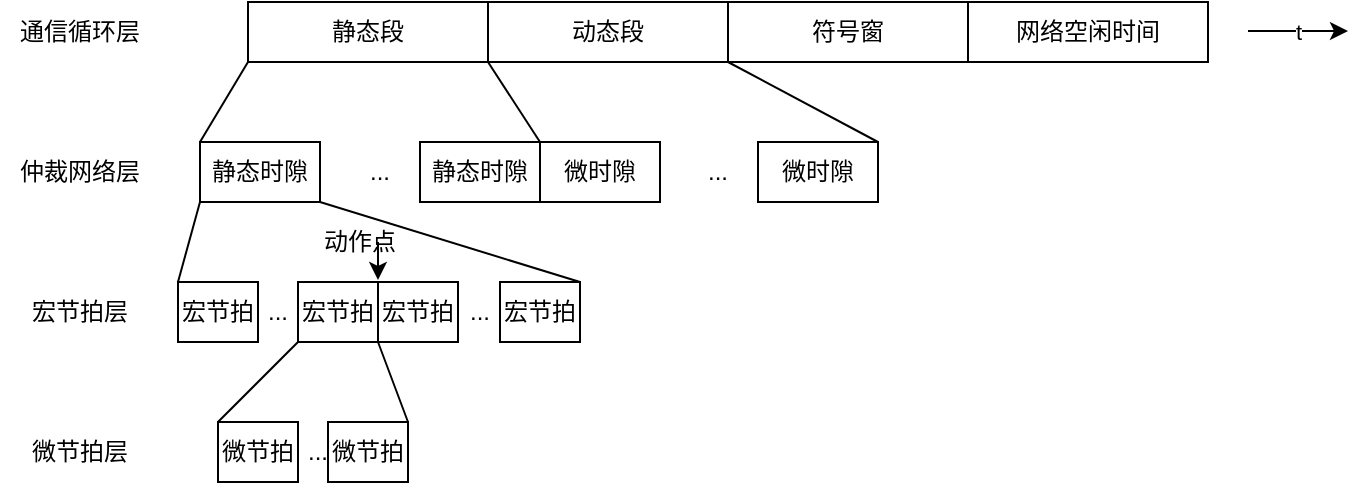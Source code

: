 <mxfile>
    <diagram id="FOUXB2A1OEGS4f39Igik" name="Page-1">
        <mxGraphModel dx="665" dy="275" grid="1" gridSize="10" guides="1" tooltips="1" connect="1" arrows="1" fold="1" page="1" pageScale="1" pageWidth="827" pageHeight="1169" math="0" shadow="0">
            <root>
                <mxCell id="0"/>
                <mxCell id="1" parent="0"/>
                <mxCell id="2" value="静态段" style="rounded=0;whiteSpace=wrap;html=1;" vertex="1" parent="1">
                    <mxGeometry x="174" y="90" width="120" height="30" as="geometry"/>
                </mxCell>
                <mxCell id="3" value="通信循环层" style="text;html=1;strokeColor=none;fillColor=none;align=center;verticalAlign=middle;whiteSpace=wrap;rounded=0;" vertex="1" parent="1">
                    <mxGeometry x="50" y="90" width="80" height="30" as="geometry"/>
                </mxCell>
                <mxCell id="4" value="动态段" style="rounded=0;whiteSpace=wrap;html=1;" vertex="1" parent="1">
                    <mxGeometry x="294" y="90" width="120" height="30" as="geometry"/>
                </mxCell>
                <mxCell id="5" value="符号窗" style="rounded=0;whiteSpace=wrap;html=1;" vertex="1" parent="1">
                    <mxGeometry x="414" y="90" width="120" height="30" as="geometry"/>
                </mxCell>
                <mxCell id="6" value="网络空闲时间" style="rounded=0;whiteSpace=wrap;html=1;" vertex="1" parent="1">
                    <mxGeometry x="534" y="90" width="120" height="30" as="geometry"/>
                </mxCell>
                <mxCell id="7" value="t" style="endArrow=classic;html=1;" edge="1" parent="1">
                    <mxGeometry width="50" height="50" relative="1" as="geometry">
                        <mxPoint x="674" y="104.5" as="sourcePoint"/>
                        <mxPoint x="724" y="104.5" as="targetPoint"/>
                    </mxGeometry>
                </mxCell>
                <mxCell id="8" value="仲裁网络层" style="text;html=1;strokeColor=none;fillColor=none;align=center;verticalAlign=middle;whiteSpace=wrap;rounded=0;" vertex="1" parent="1">
                    <mxGeometry x="50" y="160" width="80" height="30" as="geometry"/>
                </mxCell>
                <mxCell id="9" value="静态时隙" style="rounded=0;whiteSpace=wrap;html=1;" vertex="1" parent="1">
                    <mxGeometry x="150" y="160" width="60" height="30" as="geometry"/>
                </mxCell>
                <mxCell id="10" value="..." style="text;html=1;strokeColor=none;fillColor=none;align=center;verticalAlign=middle;whiteSpace=wrap;rounded=0;" vertex="1" parent="1">
                    <mxGeometry x="210" y="160" width="60" height="30" as="geometry"/>
                </mxCell>
                <mxCell id="11" value="静态时隙" style="rounded=0;whiteSpace=wrap;html=1;" vertex="1" parent="1">
                    <mxGeometry x="260" y="160" width="60" height="30" as="geometry"/>
                </mxCell>
                <mxCell id="12" value="" style="endArrow=none;html=1;entryX=0;entryY=1;entryDx=0;entryDy=0;exitX=0;exitY=0;exitDx=0;exitDy=0;" edge="1" parent="1" source="9" target="2">
                    <mxGeometry width="50" height="50" relative="1" as="geometry">
                        <mxPoint x="430" y="210" as="sourcePoint"/>
                        <mxPoint x="480" y="160" as="targetPoint"/>
                    </mxGeometry>
                </mxCell>
                <mxCell id="13" value="" style="endArrow=none;html=1;entryX=0;entryY=1;entryDx=0;entryDy=0;exitX=1;exitY=0;exitDx=0;exitDy=0;" edge="1" parent="1" source="11" target="4">
                    <mxGeometry width="50" height="50" relative="1" as="geometry">
                        <mxPoint x="520" y="160" as="sourcePoint"/>
                        <mxPoint x="177" y="130" as="targetPoint"/>
                    </mxGeometry>
                </mxCell>
                <mxCell id="14" value="微时隙" style="rounded=0;whiteSpace=wrap;html=1;" vertex="1" parent="1">
                    <mxGeometry x="320" y="160" width="60" height="30" as="geometry"/>
                </mxCell>
                <mxCell id="15" value="..." style="text;html=1;strokeColor=none;fillColor=none;align=center;verticalAlign=middle;whiteSpace=wrap;rounded=0;" vertex="1" parent="1">
                    <mxGeometry x="379" y="160" width="60" height="30" as="geometry"/>
                </mxCell>
                <mxCell id="16" value="微时隙" style="rounded=0;whiteSpace=wrap;html=1;" vertex="1" parent="1">
                    <mxGeometry x="429" y="160" width="60" height="30" as="geometry"/>
                </mxCell>
                <mxCell id="18" value="" style="endArrow=none;html=1;entryX=0;entryY=1;entryDx=0;entryDy=0;exitX=1;exitY=0;exitDx=0;exitDy=0;" edge="1" parent="1" source="16" target="5">
                    <mxGeometry width="50" height="50" relative="1" as="geometry">
                        <mxPoint x="689" y="160" as="sourcePoint"/>
                        <mxPoint x="456" y="120" as="targetPoint"/>
                    </mxGeometry>
                </mxCell>
                <mxCell id="20" value="宏节拍层" style="text;html=1;strokeColor=none;fillColor=none;align=center;verticalAlign=middle;whiteSpace=wrap;rounded=0;" vertex="1" parent="1">
                    <mxGeometry x="50" y="230" width="80" height="30" as="geometry"/>
                </mxCell>
                <mxCell id="21" value="宏节拍" style="rounded=0;whiteSpace=wrap;html=1;" vertex="1" parent="1">
                    <mxGeometry x="139" y="230" width="40" height="30" as="geometry"/>
                </mxCell>
                <mxCell id="22" value="" style="endArrow=none;html=1;entryX=0;entryY=1;entryDx=0;entryDy=0;exitX=0;exitY=0;exitDx=0;exitDy=0;" edge="1" parent="1" source="21" target="9">
                    <mxGeometry width="50" height="50" relative="1" as="geometry">
                        <mxPoint x="430" y="220" as="sourcePoint"/>
                        <mxPoint x="480" y="170" as="targetPoint"/>
                    </mxGeometry>
                </mxCell>
                <mxCell id="23" value="..." style="text;html=1;strokeColor=none;fillColor=none;align=center;verticalAlign=middle;whiteSpace=wrap;rounded=0;" vertex="1" parent="1">
                    <mxGeometry x="179" y="230" width="20" height="30" as="geometry"/>
                </mxCell>
                <mxCell id="24" value="宏节拍" style="rounded=0;whiteSpace=wrap;html=1;" vertex="1" parent="1">
                    <mxGeometry x="199" y="230" width="40" height="30" as="geometry"/>
                </mxCell>
                <mxCell id="25" value="动作点" style="text;html=1;strokeColor=none;fillColor=none;align=center;verticalAlign=middle;whiteSpace=wrap;rounded=0;" vertex="1" parent="1">
                    <mxGeometry x="200" y="195" width="60" height="30" as="geometry"/>
                </mxCell>
                <mxCell id="26" value="" style="endArrow=classic;html=1;" edge="1" parent="1">
                    <mxGeometry width="50" height="50" relative="1" as="geometry">
                        <mxPoint x="239" y="210" as="sourcePoint"/>
                        <mxPoint x="239" y="229" as="targetPoint"/>
                    </mxGeometry>
                </mxCell>
                <mxCell id="27" value="宏节拍" style="rounded=0;whiteSpace=wrap;html=1;" vertex="1" parent="1">
                    <mxGeometry x="239" y="230" width="40" height="30" as="geometry"/>
                </mxCell>
                <mxCell id="28" value="..." style="text;html=1;strokeColor=none;fillColor=none;align=center;verticalAlign=middle;whiteSpace=wrap;rounded=0;" vertex="1" parent="1">
                    <mxGeometry x="280" y="230" width="20" height="30" as="geometry"/>
                </mxCell>
                <mxCell id="29" value="宏节拍" style="rounded=0;whiteSpace=wrap;html=1;" vertex="1" parent="1">
                    <mxGeometry x="300" y="230" width="40" height="30" as="geometry"/>
                </mxCell>
                <mxCell id="31" value="微节拍层" style="text;html=1;strokeColor=none;fillColor=none;align=center;verticalAlign=middle;whiteSpace=wrap;rounded=0;" vertex="1" parent="1">
                    <mxGeometry x="50" y="300" width="80" height="30" as="geometry"/>
                </mxCell>
                <mxCell id="32" value="微节拍" style="rounded=0;whiteSpace=wrap;html=1;" vertex="1" parent="1">
                    <mxGeometry x="159" y="300" width="40" height="30" as="geometry"/>
                </mxCell>
                <mxCell id="33" value="..." style="text;html=1;strokeColor=none;fillColor=none;align=center;verticalAlign=middle;whiteSpace=wrap;rounded=0;" vertex="1" parent="1">
                    <mxGeometry x="199" y="300" width="20" height="30" as="geometry"/>
                </mxCell>
                <mxCell id="34" value="微节拍" style="rounded=0;whiteSpace=wrap;html=1;" vertex="1" parent="1">
                    <mxGeometry x="214" y="300" width="40" height="30" as="geometry"/>
                </mxCell>
                <mxCell id="35" value="" style="endArrow=none;html=1;entryX=1;entryY=1;entryDx=0;entryDy=0;exitX=0;exitY=0;exitDx=0;exitDy=0;" edge="1" parent="1" source="32" target="23">
                    <mxGeometry width="50" height="50" relative="1" as="geometry">
                        <mxPoint x="149" y="240" as="sourcePoint"/>
                        <mxPoint x="160" y="200" as="targetPoint"/>
                    </mxGeometry>
                </mxCell>
                <mxCell id="36" value="" style="endArrow=none;html=1;entryX=1;entryY=1;entryDx=0;entryDy=0;exitX=1;exitY=0;exitDx=0;exitDy=0;" edge="1" parent="1" source="34" target="24">
                    <mxGeometry width="50" height="50" relative="1" as="geometry">
                        <mxPoint x="250" y="300" as="sourcePoint"/>
                        <mxPoint x="209" y="270" as="targetPoint"/>
                    </mxGeometry>
                </mxCell>
                <mxCell id="37" value="" style="endArrow=none;html=1;entryX=1;entryY=0;entryDx=0;entryDy=0;exitX=1;exitY=1;exitDx=0;exitDy=0;" edge="1" parent="1" source="9" target="29">
                    <mxGeometry width="50" height="50" relative="1" as="geometry">
                        <mxPoint x="160" y="170.0" as="sourcePoint"/>
                        <mxPoint x="184" y="130" as="targetPoint"/>
                    </mxGeometry>
                </mxCell>
            </root>
        </mxGraphModel>
    </diagram>
</mxfile>